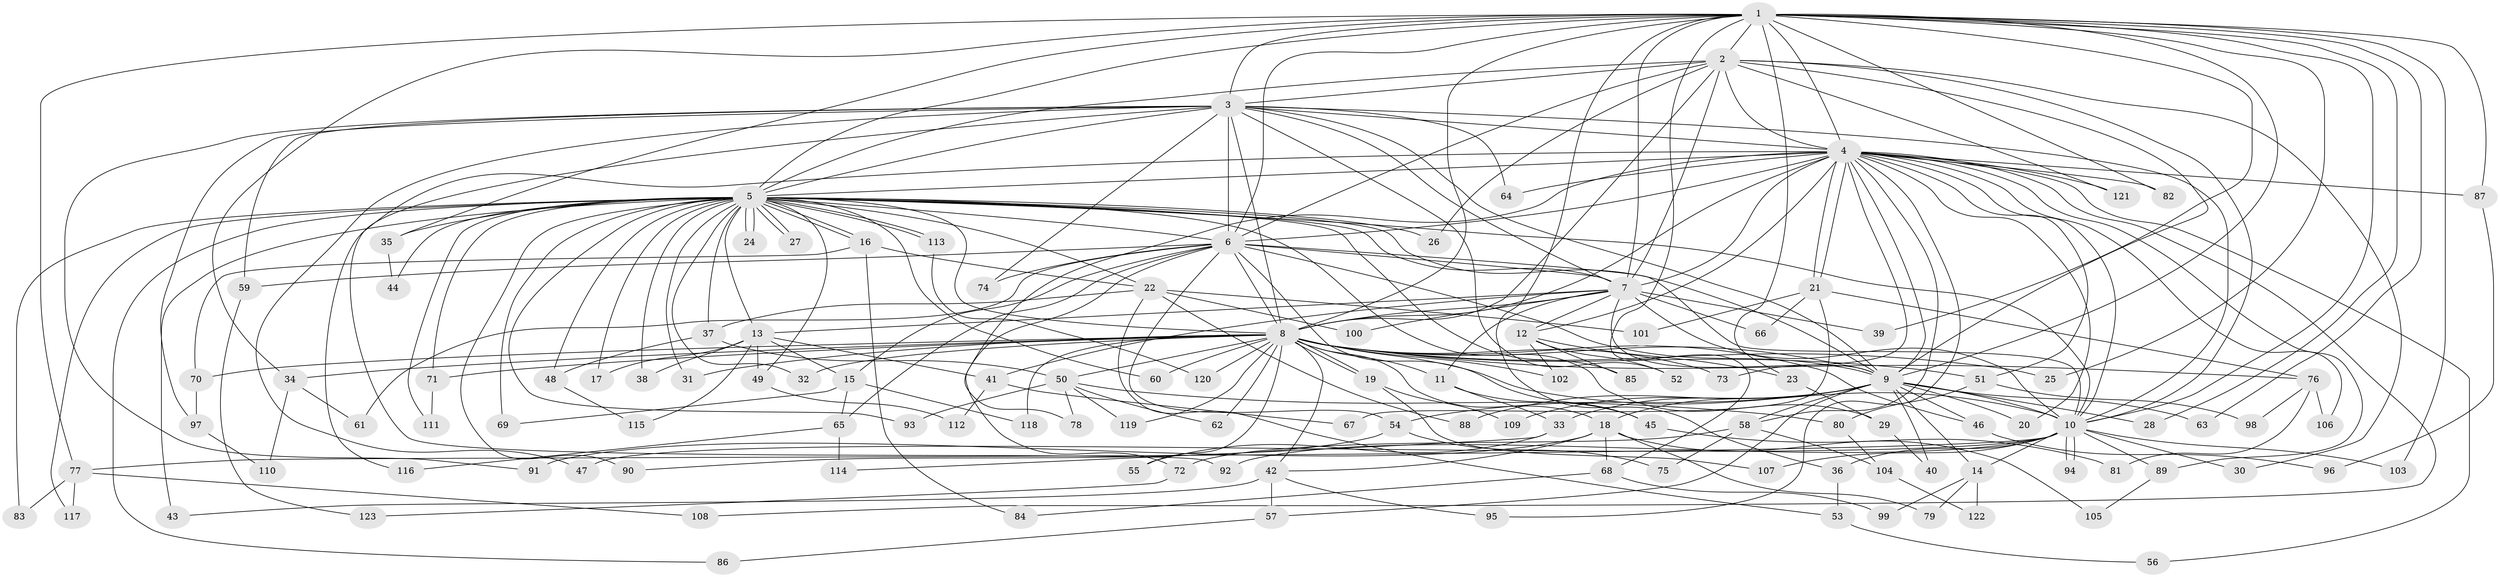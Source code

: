 // coarse degree distribution, {21: 0.010416666666666666, 9: 0.03125, 16: 0.010416666666666666, 24: 0.010416666666666666, 37: 0.010416666666666666, 18: 0.010416666666666666, 25: 0.020833333333333332, 30: 0.010416666666666666, 5: 0.0625, 6: 0.010416666666666666, 8: 0.010416666666666666, 2: 0.5625, 7: 0.010416666666666666, 3: 0.13541666666666666, 4: 0.08333333333333333, 1: 0.010416666666666666}
// Generated by graph-tools (version 1.1) at 2025/41/03/06/25 10:41:32]
// undirected, 123 vertices, 271 edges
graph export_dot {
graph [start="1"]
  node [color=gray90,style=filled];
  1;
  2;
  3;
  4;
  5;
  6;
  7;
  8;
  9;
  10;
  11;
  12;
  13;
  14;
  15;
  16;
  17;
  18;
  19;
  20;
  21;
  22;
  23;
  24;
  25;
  26;
  27;
  28;
  29;
  30;
  31;
  32;
  33;
  34;
  35;
  36;
  37;
  38;
  39;
  40;
  41;
  42;
  43;
  44;
  45;
  46;
  47;
  48;
  49;
  50;
  51;
  52;
  53;
  54;
  55;
  56;
  57;
  58;
  59;
  60;
  61;
  62;
  63;
  64;
  65;
  66;
  67;
  68;
  69;
  70;
  71;
  72;
  73;
  74;
  75;
  76;
  77;
  78;
  79;
  80;
  81;
  82;
  83;
  84;
  85;
  86;
  87;
  88;
  89;
  90;
  91;
  92;
  93;
  94;
  95;
  96;
  97;
  98;
  99;
  100;
  101;
  102;
  103;
  104;
  105;
  106;
  107;
  108;
  109;
  110;
  111;
  112;
  113;
  114;
  115;
  116;
  117;
  118;
  119;
  120;
  121;
  122;
  123;
  1 -- 2;
  1 -- 3;
  1 -- 4;
  1 -- 5;
  1 -- 6;
  1 -- 7;
  1 -- 8;
  1 -- 9;
  1 -- 10;
  1 -- 23;
  1 -- 25;
  1 -- 28;
  1 -- 34;
  1 -- 35;
  1 -- 36;
  1 -- 39;
  1 -- 63;
  1 -- 68;
  1 -- 77;
  1 -- 82;
  1 -- 87;
  1 -- 103;
  2 -- 3;
  2 -- 4;
  2 -- 5;
  2 -- 6;
  2 -- 7;
  2 -- 8;
  2 -- 9;
  2 -- 10;
  2 -- 26;
  2 -- 30;
  2 -- 121;
  3 -- 4;
  3 -- 5;
  3 -- 6;
  3 -- 7;
  3 -- 8;
  3 -- 9;
  3 -- 10;
  3 -- 47;
  3 -- 52;
  3 -- 59;
  3 -- 64;
  3 -- 74;
  3 -- 91;
  3 -- 92;
  3 -- 97;
  4 -- 5;
  4 -- 6;
  4 -- 7;
  4 -- 8;
  4 -- 9;
  4 -- 10;
  4 -- 12;
  4 -- 20;
  4 -- 21;
  4 -- 21;
  4 -- 51;
  4 -- 56;
  4 -- 58;
  4 -- 64;
  4 -- 73;
  4 -- 78;
  4 -- 82;
  4 -- 87;
  4 -- 89;
  4 -- 95;
  4 -- 106;
  4 -- 108;
  4 -- 116;
  4 -- 121;
  5 -- 6;
  5 -- 7;
  5 -- 8;
  5 -- 9;
  5 -- 10;
  5 -- 13;
  5 -- 16;
  5 -- 16;
  5 -- 17;
  5 -- 22;
  5 -- 24;
  5 -- 24;
  5 -- 26;
  5 -- 27;
  5 -- 27;
  5 -- 29;
  5 -- 31;
  5 -- 32;
  5 -- 35;
  5 -- 37;
  5 -- 38;
  5 -- 43;
  5 -- 44;
  5 -- 48;
  5 -- 49;
  5 -- 60;
  5 -- 69;
  5 -- 71;
  5 -- 83;
  5 -- 85;
  5 -- 86;
  5 -- 90;
  5 -- 93;
  5 -- 111;
  5 -- 113;
  5 -- 113;
  5 -- 117;
  6 -- 7;
  6 -- 8;
  6 -- 9;
  6 -- 10;
  6 -- 15;
  6 -- 45;
  6 -- 54;
  6 -- 59;
  6 -- 61;
  6 -- 65;
  6 -- 72;
  6 -- 74;
  7 -- 8;
  7 -- 9;
  7 -- 10;
  7 -- 11;
  7 -- 12;
  7 -- 13;
  7 -- 39;
  7 -- 41;
  7 -- 66;
  7 -- 100;
  8 -- 9;
  8 -- 10;
  8 -- 11;
  8 -- 18;
  8 -- 19;
  8 -- 19;
  8 -- 25;
  8 -- 31;
  8 -- 32;
  8 -- 34;
  8 -- 42;
  8 -- 46;
  8 -- 50;
  8 -- 51;
  8 -- 55;
  8 -- 60;
  8 -- 62;
  8 -- 70;
  8 -- 71;
  8 -- 73;
  8 -- 76;
  8 -- 102;
  8 -- 118;
  8 -- 119;
  8 -- 120;
  9 -- 10;
  9 -- 14;
  9 -- 18;
  9 -- 20;
  9 -- 28;
  9 -- 33;
  9 -- 40;
  9 -- 46;
  9 -- 54;
  9 -- 57;
  9 -- 58;
  9 -- 63;
  9 -- 88;
  9 -- 109;
  10 -- 14;
  10 -- 30;
  10 -- 36;
  10 -- 47;
  10 -- 77;
  10 -- 89;
  10 -- 92;
  10 -- 94;
  10 -- 94;
  10 -- 103;
  10 -- 107;
  11 -- 33;
  11 -- 45;
  12 -- 23;
  12 -- 52;
  12 -- 85;
  12 -- 102;
  13 -- 15;
  13 -- 17;
  13 -- 38;
  13 -- 41;
  13 -- 49;
  13 -- 115;
  14 -- 79;
  14 -- 99;
  14 -- 122;
  15 -- 65;
  15 -- 69;
  15 -- 118;
  16 -- 22;
  16 -- 70;
  16 -- 84;
  18 -- 42;
  18 -- 68;
  18 -- 79;
  18 -- 91;
  18 -- 105;
  19 -- 107;
  19 -- 109;
  21 -- 66;
  21 -- 67;
  21 -- 76;
  21 -- 101;
  22 -- 37;
  22 -- 53;
  22 -- 88;
  22 -- 100;
  22 -- 101;
  23 -- 29;
  29 -- 40;
  33 -- 55;
  33 -- 114;
  34 -- 61;
  34 -- 110;
  35 -- 44;
  36 -- 53;
  37 -- 48;
  37 -- 50;
  41 -- 67;
  41 -- 112;
  42 -- 43;
  42 -- 57;
  42 -- 95;
  45 -- 81;
  46 -- 96;
  48 -- 115;
  49 -- 112;
  50 -- 62;
  50 -- 78;
  50 -- 80;
  50 -- 93;
  50 -- 119;
  51 -- 80;
  51 -- 98;
  53 -- 56;
  54 -- 75;
  54 -- 90;
  57 -- 86;
  58 -- 72;
  58 -- 75;
  58 -- 104;
  59 -- 123;
  65 -- 114;
  65 -- 116;
  68 -- 84;
  68 -- 99;
  70 -- 97;
  71 -- 111;
  72 -- 123;
  76 -- 81;
  76 -- 98;
  76 -- 106;
  77 -- 83;
  77 -- 108;
  77 -- 117;
  80 -- 104;
  87 -- 96;
  89 -- 105;
  97 -- 110;
  104 -- 122;
  113 -- 120;
}
